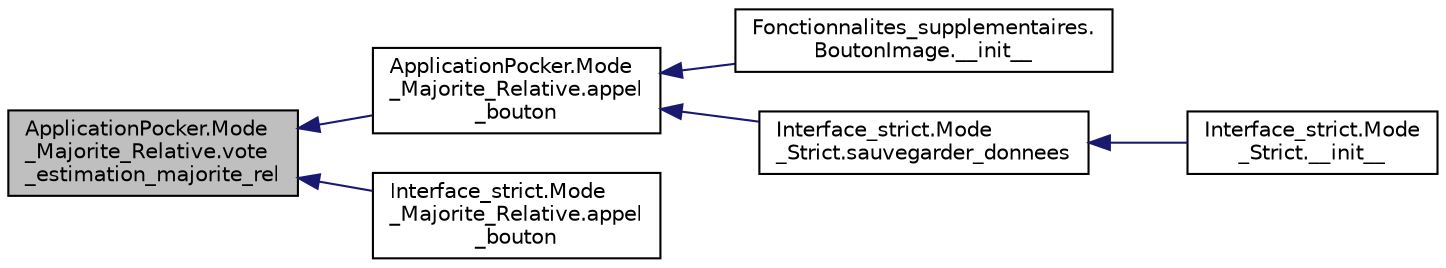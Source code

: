 digraph "ApplicationPocker.Mode_Majorite_Relative.vote_estimation_majorite_rel"
{
  edge [fontname="Helvetica",fontsize="10",labelfontname="Helvetica",labelfontsize="10"];
  node [fontname="Helvetica",fontsize="10",shape=record];
  rankdir="LR";
  Node37 [label="ApplicationPocker.Mode\l_Majorite_Relative.vote\l_estimation_majorite_rel",height=0.2,width=0.4,color="black", fillcolor="grey75", style="filled", fontcolor="black"];
  Node37 -> Node38 [dir="back",color="midnightblue",fontsize="10",style="solid",fontname="Helvetica"];
  Node38 [label="ApplicationPocker.Mode\l_Majorite_Relative.appel\l_bouton",height=0.2,width=0.4,color="black", fillcolor="white", style="filled",URL="$class_application_pocker_1_1_mode___majorite___relative.html#a158f7ad10fe7eda111228eafde734ebd"];
  Node38 -> Node39 [dir="back",color="midnightblue",fontsize="10",style="solid",fontname="Helvetica"];
  Node39 [label="Fonctionnalites_supplementaires.\lBoutonImage.__init__",height=0.2,width=0.4,color="black", fillcolor="white", style="filled",URL="$class_fonctionnalites__supplementaires_1_1_bouton_image.html#af5caff29afa7b6c0fe2c2cfd7b5e06c9"];
  Node38 -> Node40 [dir="back",color="midnightblue",fontsize="10",style="solid",fontname="Helvetica"];
  Node40 [label="Interface_strict.Mode\l_Strict.sauvegarder_donnees",height=0.2,width=0.4,color="black", fillcolor="white", style="filled",URL="$class_interface__strict_1_1_mode___strict.html#a3fc3e3f1b7b81190fb9504d8d1373c93"];
  Node40 -> Node41 [dir="back",color="midnightblue",fontsize="10",style="solid",fontname="Helvetica"];
  Node41 [label="Interface_strict.Mode\l_Strict.__init__",height=0.2,width=0.4,color="black", fillcolor="white", style="filled",URL="$class_interface__strict_1_1_mode___strict.html#a2cfc45c81a34f7c133c7e208030be1d3"];
  Node37 -> Node42 [dir="back",color="midnightblue",fontsize="10",style="solid",fontname="Helvetica"];
  Node42 [label="Interface_strict.Mode\l_Majorite_Relative.appel\l_bouton",height=0.2,width=0.4,color="black", fillcolor="white", style="filled",URL="$class_interface__strict_1_1_mode___majorite___relative.html#a08d2e07ade540ec7d8a11d3d71b7095b"];
}
